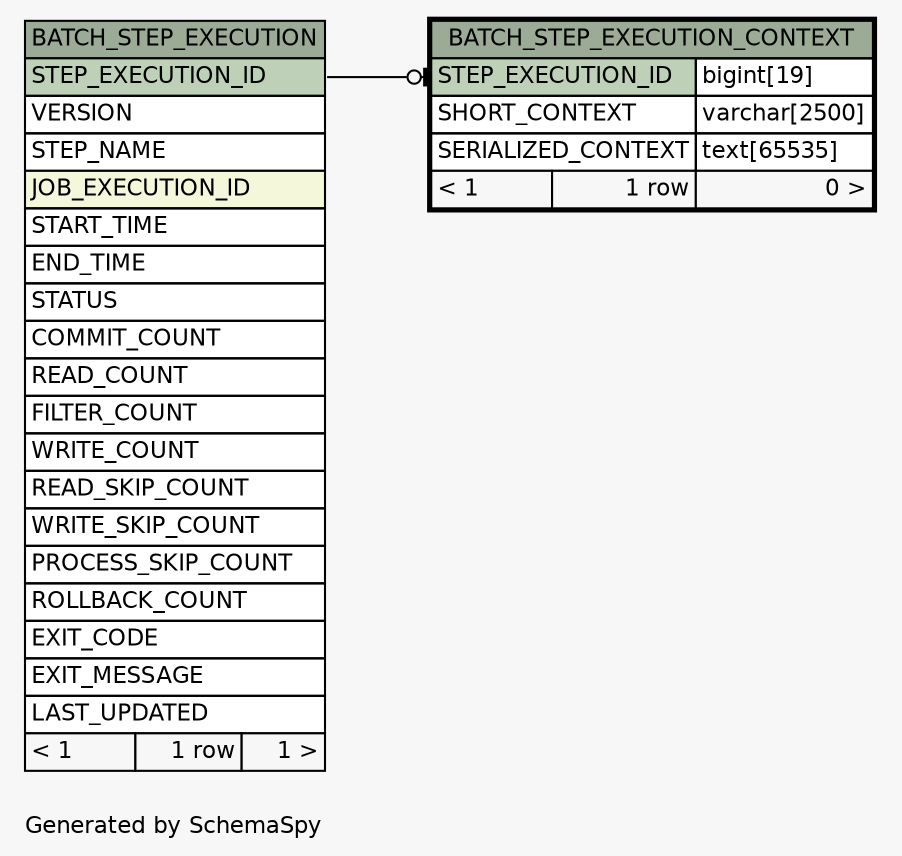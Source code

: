 // dot 2.36.0 on Mac OS X 10.10.2
// SchemaSpy rev 590
digraph "oneDegreeRelationshipsDiagram" {
  graph [
    rankdir="RL"
    bgcolor="#f7f7f7"
    label="\nGenerated by SchemaSpy"
    labeljust="l"
    nodesep="0.18"
    ranksep="0.46"
    fontname="Helvetica"
    fontsize="11"
  ];
  node [
    fontname="Helvetica"
    fontsize="11"
    shape="plaintext"
  ];
  edge [
    arrowsize="0.8"
  ];
  "BATCH_STEP_EXECUTION_CONTEXT":"STEP_EXECUTION_ID":w -> "BATCH_STEP_EXECUTION":"STEP_EXECUTION_ID":e [arrowhead=none dir=back arrowtail=teeodot];
  "BATCH_STEP_EXECUTION" [
    label=<
    <TABLE BORDER="0" CELLBORDER="1" CELLSPACING="0" BGCOLOR="#ffffff">
      <TR><TD COLSPAN="3" BGCOLOR="#9bab96" ALIGN="CENTER">BATCH_STEP_EXECUTION</TD></TR>
      <TR><TD PORT="STEP_EXECUTION_ID" COLSPAN="3" BGCOLOR="#bed1b8" ALIGN="LEFT">STEP_EXECUTION_ID</TD></TR>
      <TR><TD PORT="VERSION" COLSPAN="3" ALIGN="LEFT">VERSION</TD></TR>
      <TR><TD PORT="STEP_NAME" COLSPAN="3" ALIGN="LEFT">STEP_NAME</TD></TR>
      <TR><TD PORT="JOB_EXECUTION_ID" COLSPAN="3" BGCOLOR="#f4f7da" ALIGN="LEFT">JOB_EXECUTION_ID</TD></TR>
      <TR><TD PORT="START_TIME" COLSPAN="3" ALIGN="LEFT">START_TIME</TD></TR>
      <TR><TD PORT="END_TIME" COLSPAN="3" ALIGN="LEFT">END_TIME</TD></TR>
      <TR><TD PORT="STATUS" COLSPAN="3" ALIGN="LEFT">STATUS</TD></TR>
      <TR><TD PORT="COMMIT_COUNT" COLSPAN="3" ALIGN="LEFT">COMMIT_COUNT</TD></TR>
      <TR><TD PORT="READ_COUNT" COLSPAN="3" ALIGN="LEFT">READ_COUNT</TD></TR>
      <TR><TD PORT="FILTER_COUNT" COLSPAN="3" ALIGN="LEFT">FILTER_COUNT</TD></TR>
      <TR><TD PORT="WRITE_COUNT" COLSPAN="3" ALIGN="LEFT">WRITE_COUNT</TD></TR>
      <TR><TD PORT="READ_SKIP_COUNT" COLSPAN="3" ALIGN="LEFT">READ_SKIP_COUNT</TD></TR>
      <TR><TD PORT="WRITE_SKIP_COUNT" COLSPAN="3" ALIGN="LEFT">WRITE_SKIP_COUNT</TD></TR>
      <TR><TD PORT="PROCESS_SKIP_COUNT" COLSPAN="3" ALIGN="LEFT">PROCESS_SKIP_COUNT</TD></TR>
      <TR><TD PORT="ROLLBACK_COUNT" COLSPAN="3" ALIGN="LEFT">ROLLBACK_COUNT</TD></TR>
      <TR><TD PORT="EXIT_CODE" COLSPAN="3" ALIGN="LEFT">EXIT_CODE</TD></TR>
      <TR><TD PORT="EXIT_MESSAGE" COLSPAN="3" ALIGN="LEFT">EXIT_MESSAGE</TD></TR>
      <TR><TD PORT="LAST_UPDATED" COLSPAN="3" ALIGN="LEFT">LAST_UPDATED</TD></TR>
      <TR><TD ALIGN="LEFT" BGCOLOR="#f7f7f7">&lt; 1</TD><TD ALIGN="RIGHT" BGCOLOR="#f7f7f7">1 row</TD><TD ALIGN="RIGHT" BGCOLOR="#f7f7f7">1 &gt;</TD></TR>
    </TABLE>>
    URL="BATCH_STEP_EXECUTION.html"
    tooltip="BATCH_STEP_EXECUTION"
  ];
  "BATCH_STEP_EXECUTION_CONTEXT" [
    label=<
    <TABLE BORDER="2" CELLBORDER="1" CELLSPACING="0" BGCOLOR="#ffffff">
      <TR><TD COLSPAN="3" BGCOLOR="#9bab96" ALIGN="CENTER">BATCH_STEP_EXECUTION_CONTEXT</TD></TR>
      <TR><TD PORT="STEP_EXECUTION_ID" COLSPAN="2" BGCOLOR="#bed1b8" ALIGN="LEFT">STEP_EXECUTION_ID</TD><TD PORT="STEP_EXECUTION_ID.type" ALIGN="LEFT">bigint[19]</TD></TR>
      <TR><TD PORT="SHORT_CONTEXT" COLSPAN="2" ALIGN="LEFT">SHORT_CONTEXT</TD><TD PORT="SHORT_CONTEXT.type" ALIGN="LEFT">varchar[2500]</TD></TR>
      <TR><TD PORT="SERIALIZED_CONTEXT" COLSPAN="2" ALIGN="LEFT">SERIALIZED_CONTEXT</TD><TD PORT="SERIALIZED_CONTEXT.type" ALIGN="LEFT">text[65535]</TD></TR>
      <TR><TD ALIGN="LEFT" BGCOLOR="#f7f7f7">&lt; 1</TD><TD ALIGN="RIGHT" BGCOLOR="#f7f7f7">1 row</TD><TD ALIGN="RIGHT" BGCOLOR="#f7f7f7">0 &gt;</TD></TR>
    </TABLE>>
    URL="BATCH_STEP_EXECUTION_CONTEXT.html"
    tooltip="BATCH_STEP_EXECUTION_CONTEXT"
  ];
}
